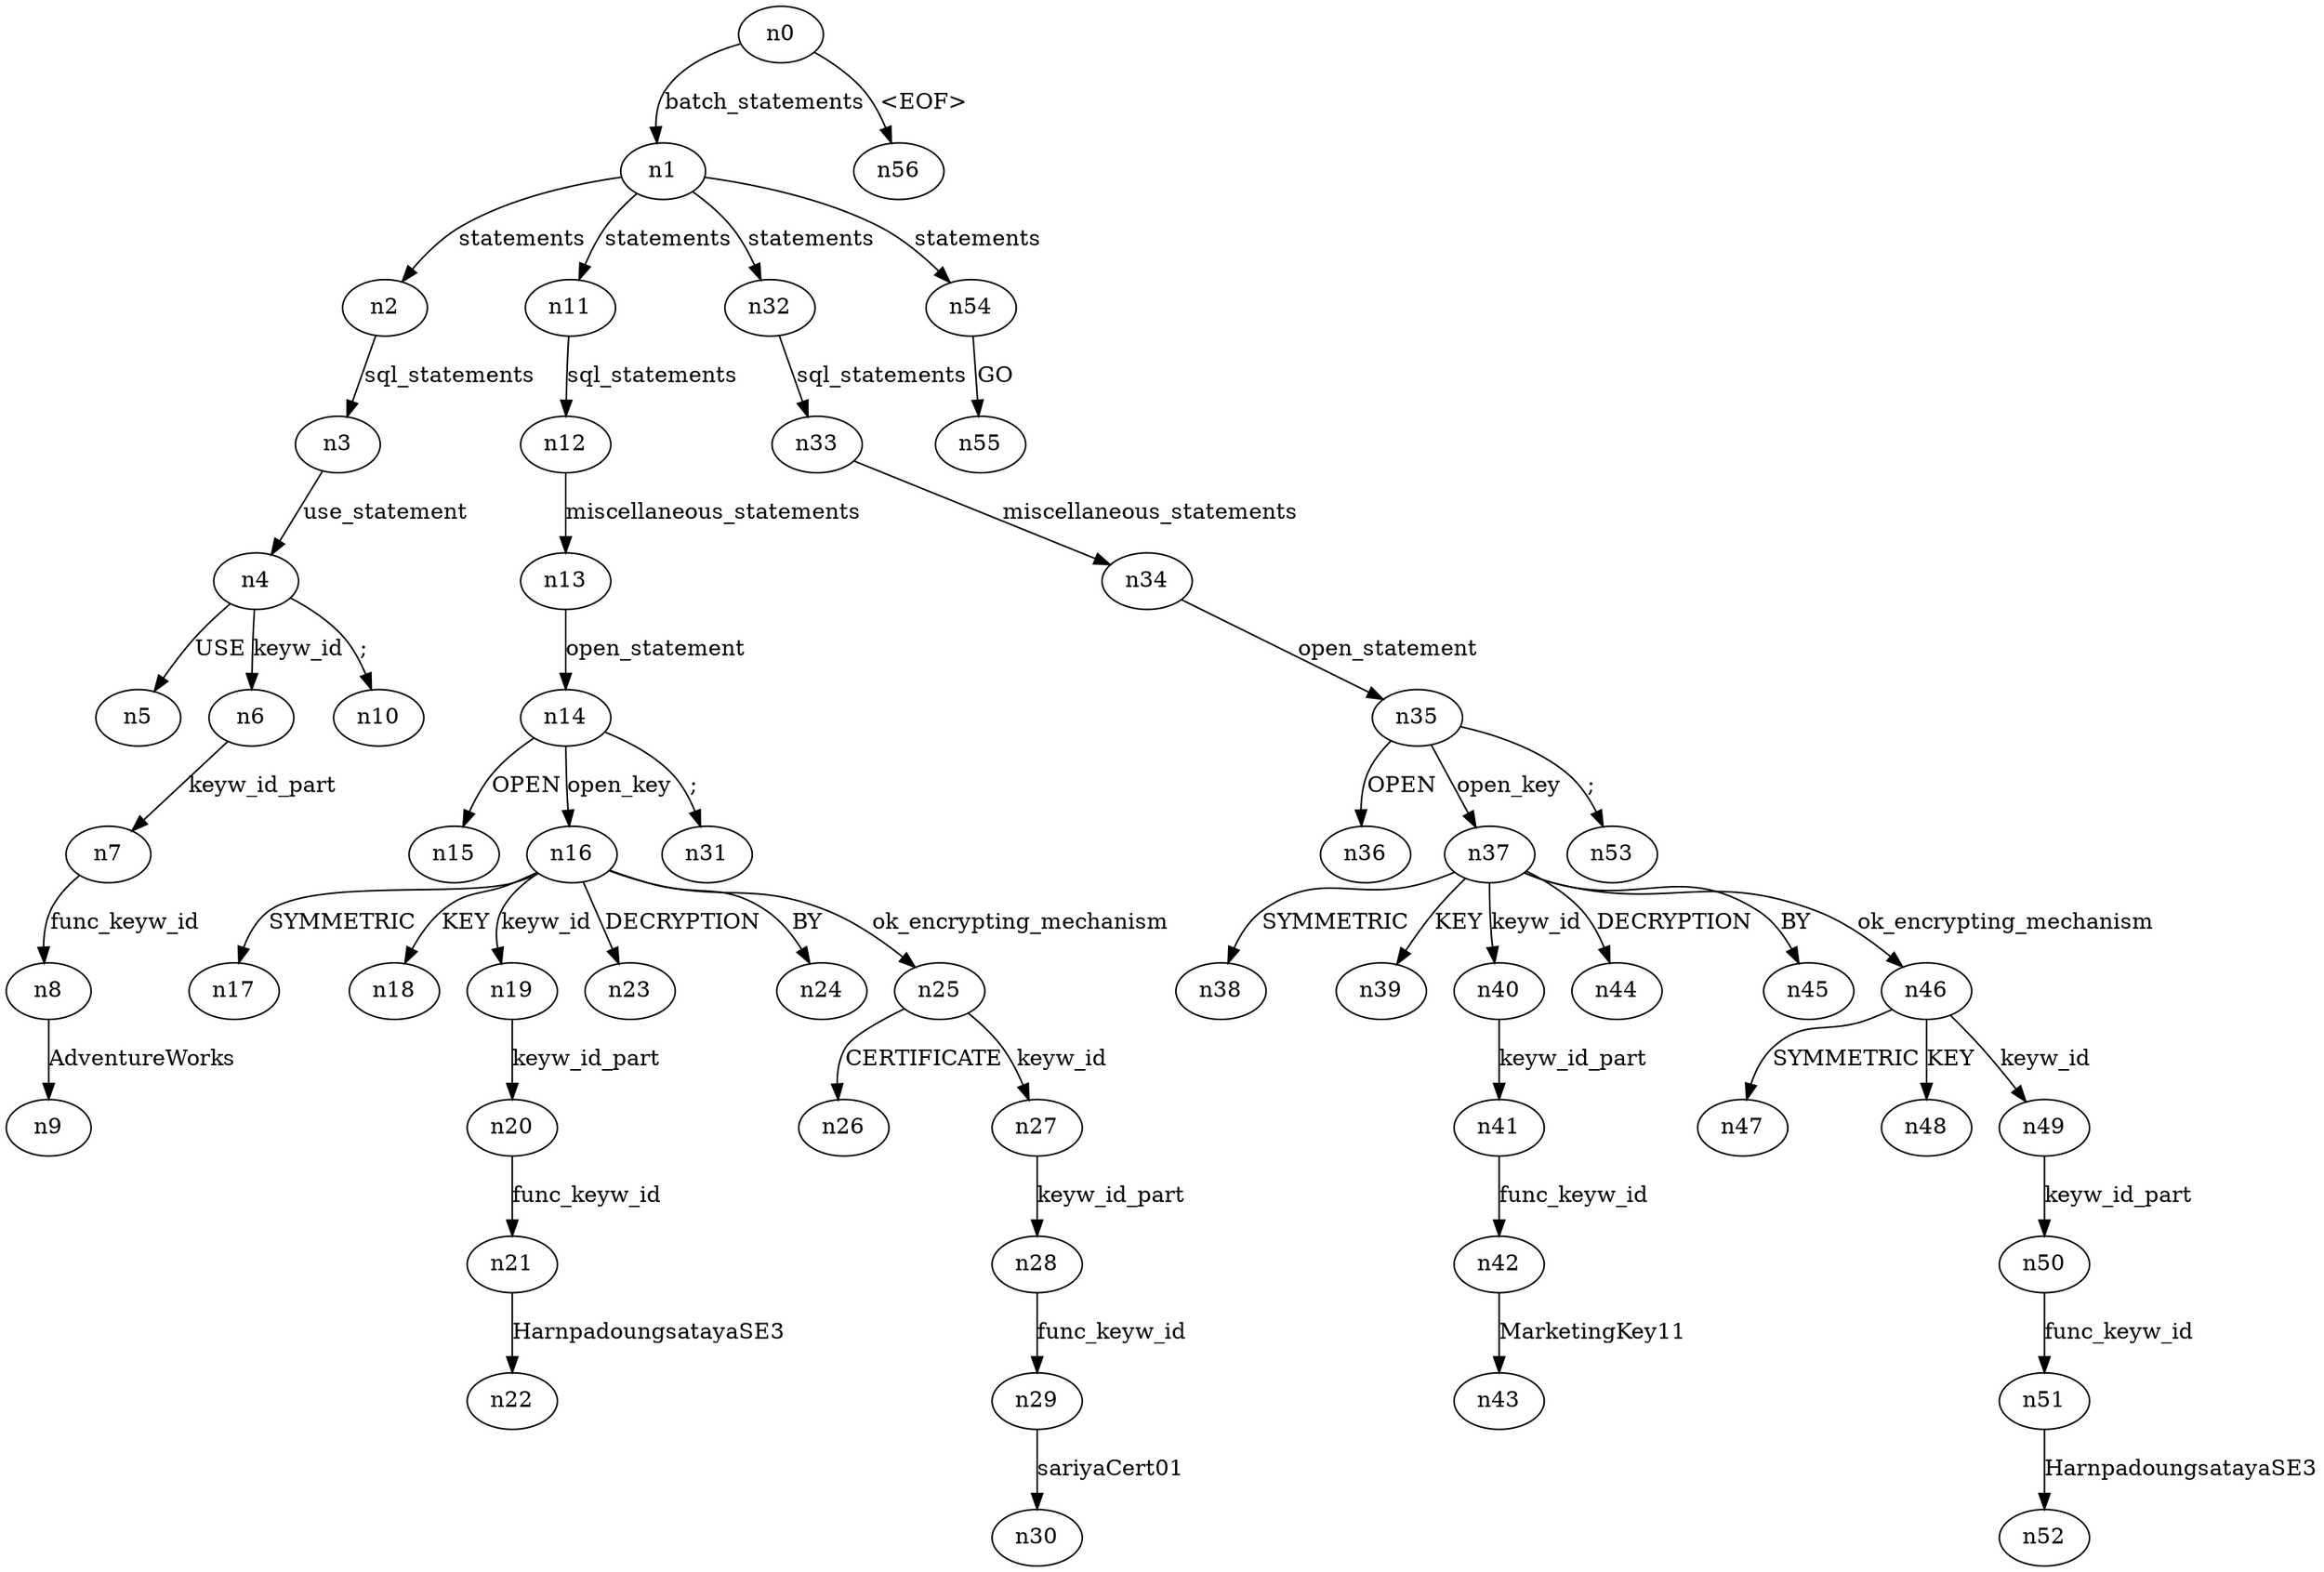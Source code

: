 digraph ParseTree {
  n0 -> n1 [label="batch_statements"];
  n1 -> n2 [label="statements"];
  n2 -> n3 [label="sql_statements"];
  n3 -> n4 [label="use_statement"];
  n4 -> n5 [label="USE"];
  n4 -> n6 [label="keyw_id"];
  n6 -> n7 [label="keyw_id_part"];
  n7 -> n8 [label="func_keyw_id"];
  n8 -> n9 [label="AdventureWorks"];
  n4 -> n10 [label=";"];
  n1 -> n11 [label="statements"];
  n11 -> n12 [label="sql_statements"];
  n12 -> n13 [label="miscellaneous_statements"];
  n13 -> n14 [label="open_statement"];
  n14 -> n15 [label="OPEN"];
  n14 -> n16 [label="open_key"];
  n16 -> n17 [label="SYMMETRIC"];
  n16 -> n18 [label="KEY"];
  n16 -> n19 [label="keyw_id"];
  n19 -> n20 [label="keyw_id_part"];
  n20 -> n21 [label="func_keyw_id"];
  n21 -> n22 [label="HarnpadoungsatayaSE3"];
  n16 -> n23 [label="DECRYPTION"];
  n16 -> n24 [label="BY"];
  n16 -> n25 [label="ok_encrypting_mechanism"];
  n25 -> n26 [label="CERTIFICATE"];
  n25 -> n27 [label="keyw_id"];
  n27 -> n28 [label="keyw_id_part"];
  n28 -> n29 [label="func_keyw_id"];
  n29 -> n30 [label="sariyaCert01"];
  n14 -> n31 [label=";"];
  n1 -> n32 [label="statements"];
  n32 -> n33 [label="sql_statements"];
  n33 -> n34 [label="miscellaneous_statements"];
  n34 -> n35 [label="open_statement"];
  n35 -> n36 [label="OPEN"];
  n35 -> n37 [label="open_key"];
  n37 -> n38 [label="SYMMETRIC"];
  n37 -> n39 [label="KEY"];
  n37 -> n40 [label="keyw_id"];
  n40 -> n41 [label="keyw_id_part"];
  n41 -> n42 [label="func_keyw_id"];
  n42 -> n43 [label="MarketingKey11"];
  n37 -> n44 [label="DECRYPTION"];
  n37 -> n45 [label="BY"];
  n37 -> n46 [label="ok_encrypting_mechanism"];
  n46 -> n47 [label="SYMMETRIC"];
  n46 -> n48 [label="KEY"];
  n46 -> n49 [label="keyw_id"];
  n49 -> n50 [label="keyw_id_part"];
  n50 -> n51 [label="func_keyw_id"];
  n51 -> n52 [label="HarnpadoungsatayaSE3"];
  n35 -> n53 [label=";"];
  n1 -> n54 [label="statements"];
  n54 -> n55 [label="GO"];
  n0 -> n56 [label="<EOF>"];
}